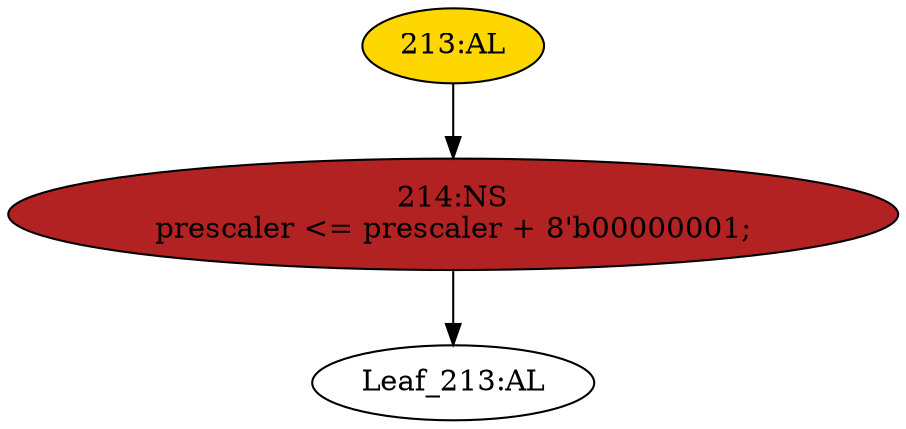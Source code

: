 strict digraph "" {
	node [label="\N"];
	"213:AL"	 [ast="<pyverilog.vparser.ast.Always object at 0x7f1e4d7e2810>",
		clk_sens=True,
		fillcolor=gold,
		label="213:AL",
		sens="['sys_clk100']",
		statements="[]",
		style=filled,
		typ=Always,
		use_var="['prescaler']"];
	"214:NS"	 [ast="<pyverilog.vparser.ast.NonblockingSubstitution object at 0x7f1e4d7e2950>",
		fillcolor=firebrick,
		label="214:NS
prescaler <= prescaler + 8'b00000001;",
		statements="[<pyverilog.vparser.ast.NonblockingSubstitution object at 0x7f1e4d7e2950>]",
		style=filled,
		typ=NonblockingSubstitution];
	"213:AL" -> "214:NS"	 [cond="[]",
		lineno=None];
	"Leaf_213:AL"	 [def_var="['prescaler']",
		label="Leaf_213:AL"];
	"214:NS" -> "Leaf_213:AL"	 [cond="[]",
		lineno=None];
}
